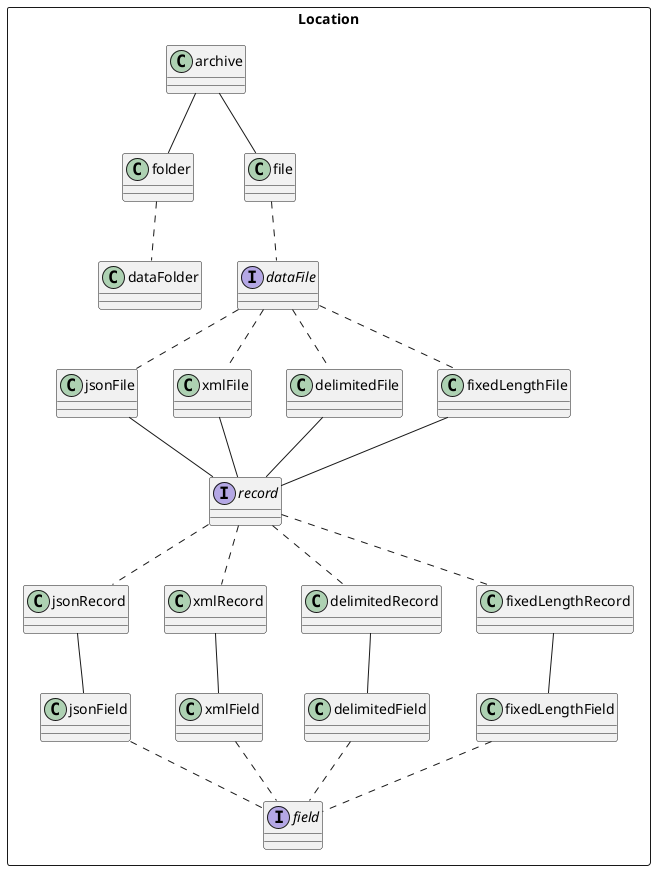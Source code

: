 @startuml

package "Location" <<Rectangle>> {
interface dataFile
interface record
interface field

archive -- folder
archive -- file

folder .. dataFolder

file .. dataFile
dataFile .. jsonFile
dataFile .. xmlFile
dataFile .. delimitedFile
dataFile .. fixedLengthFile
jsonFile -- record
record .. jsonRecord
xmlFile -- record
record .. xmlRecord
delimitedFile -- record
record .. delimitedRecord
fixedLengthFile -- record
record .. fixedLengthRecord

jsonRecord -- jsonField
jsonField .. field 
xmlRecord -- xmlField
xmlField .. field 
delimitedRecord -- delimitedField
delimitedField .. field 
fixedLengthRecord -- fixedLengthField
fixedLengthField .. field 
}
@enduml